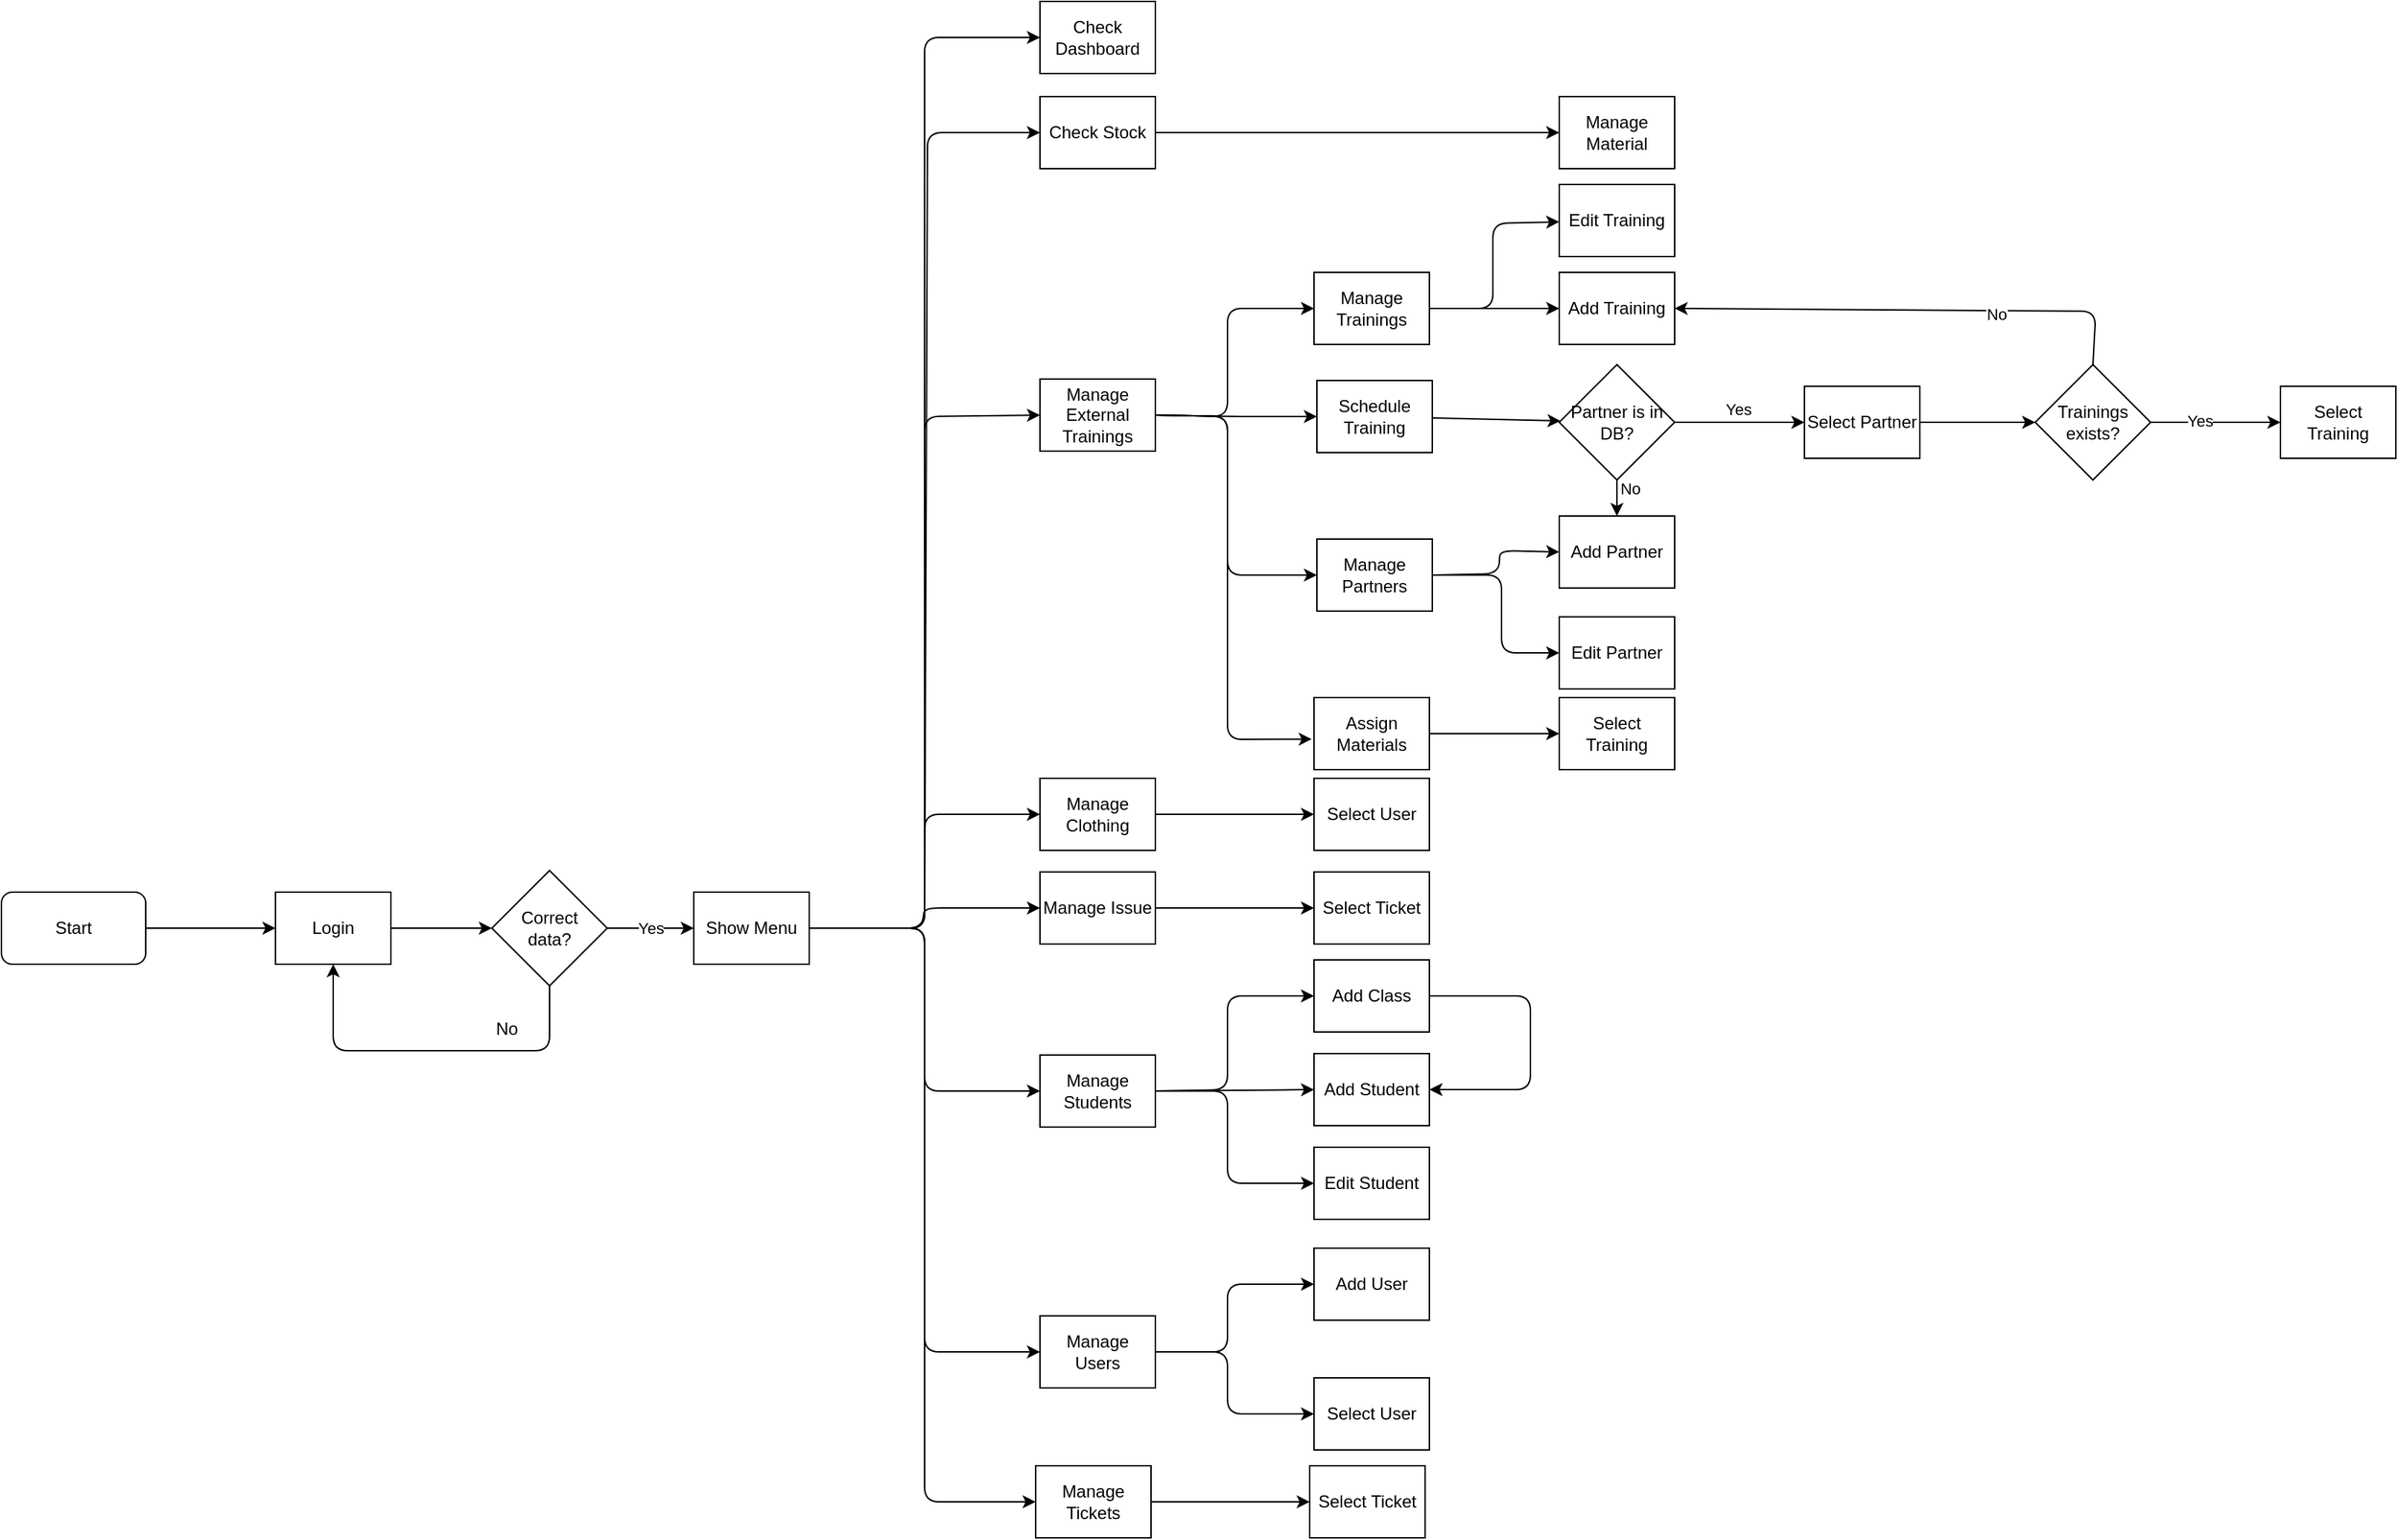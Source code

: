 <mxfile>
    <diagram id="b0YRTcxnu1cZmtQRBbmk" name="Page-1">
        <mxGraphModel dx="2451" dy="1468" grid="0" gridSize="10" guides="1" tooltips="1" connect="1" arrows="1" fold="1" page="0" pageScale="1" pageWidth="850" pageHeight="1100" math="0" shadow="0">
            <root>
                <mxCell id="0"/>
                <mxCell id="1" parent="0"/>
                <mxCell id="2" style="edgeStyle=none;html=1;entryX=0;entryY=0.5;entryDx=0;entryDy=0;" parent="1" source="3" target="5" edge="1">
                    <mxGeometry relative="1" as="geometry"/>
                </mxCell>
                <mxCell id="3" value="Start" style="rounded=1;whiteSpace=wrap;html=1;" parent="1" vertex="1">
                    <mxGeometry y="345" width="100" height="50" as="geometry"/>
                </mxCell>
                <mxCell id="4" style="edgeStyle=none;html=1;entryX=0;entryY=0.5;entryDx=0;entryDy=0;" parent="1" source="5" target="8" edge="1">
                    <mxGeometry relative="1" as="geometry"/>
                </mxCell>
                <mxCell id="5" value="Login" style="rounded=0;whiteSpace=wrap;html=1;" parent="1" vertex="1">
                    <mxGeometry x="190" y="345" width="80" height="50" as="geometry"/>
                </mxCell>
                <mxCell id="6" style="edgeStyle=none;html=1;entryX=0.5;entryY=1;entryDx=0;entryDy=0;" parent="1" source="8" target="5" edge="1">
                    <mxGeometry relative="1" as="geometry">
                        <Array as="points">
                            <mxPoint x="380" y="455"/>
                            <mxPoint x="230" y="455"/>
                        </Array>
                    </mxGeometry>
                </mxCell>
                <mxCell id="7" value="Yes" style="edgeStyle=none;html=1;entryX=0;entryY=0.5;entryDx=0;entryDy=0;" parent="1" source="8" target="10" edge="1">
                    <mxGeometry relative="1" as="geometry"/>
                </mxCell>
                <mxCell id="8" value="Correct &lt;br&gt;data?" style="rhombus;whiteSpace=wrap;html=1;" parent="1" vertex="1">
                    <mxGeometry x="340" y="330" width="80" height="80" as="geometry"/>
                </mxCell>
                <mxCell id="9" value="No" style="text;html=1;align=center;verticalAlign=middle;resizable=0;points=[];autosize=1;strokeColor=none;fillColor=none;" parent="1" vertex="1">
                    <mxGeometry x="330" y="425" width="40" height="30" as="geometry"/>
                </mxCell>
                <mxCell id="20" style="edgeStyle=none;html=1;exitX=1;exitY=0.5;exitDx=0;exitDy=0;entryX=0;entryY=0.5;entryDx=0;entryDy=0;" parent="1" source="10" target="15" edge="1">
                    <mxGeometry relative="1" as="geometry">
                        <Array as="points">
                            <mxPoint x="640" y="370"/>
                            <mxPoint x="640" y="334"/>
                            <mxPoint x="640" y="291"/>
                        </Array>
                        <mxPoint x="560" y="334" as="sourcePoint"/>
                    </mxGeometry>
                </mxCell>
                <mxCell id="22" style="edgeStyle=none;html=1;exitX=1;exitY=0.5;exitDx=0;exitDy=0;entryX=0;entryY=0.5;entryDx=0;entryDy=0;" parent="1" source="10" target="12" edge="1">
                    <mxGeometry relative="1" as="geometry">
                        <Array as="points">
                            <mxPoint x="640" y="370"/>
                            <mxPoint x="640" y="-248"/>
                        </Array>
                    </mxGeometry>
                </mxCell>
                <mxCell id="23" style="edgeStyle=none;html=1;exitX=1;exitY=0.5;exitDx=0;exitDy=0;entryX=0;entryY=0.5;entryDx=0;entryDy=0;" parent="1" source="10" target="13" edge="1">
                    <mxGeometry relative="1" as="geometry">
                        <Array as="points">
                            <mxPoint x="640" y="370"/>
                            <mxPoint x="642" y="-182"/>
                        </Array>
                    </mxGeometry>
                </mxCell>
                <mxCell id="24" style="edgeStyle=none;html=1;exitX=1;exitY=0.5;exitDx=0;exitDy=0;entryX=0;entryY=0.5;entryDx=0;entryDy=0;" parent="1" source="10" target="14" edge="1">
                    <mxGeometry relative="1" as="geometry">
                        <Array as="points">
                            <mxPoint x="640" y="370"/>
                            <mxPoint x="640" y="15"/>
                        </Array>
                    </mxGeometry>
                </mxCell>
                <mxCell id="25" style="edgeStyle=none;html=1;exitX=1;exitY=0.5;exitDx=0;exitDy=0;entryX=0;entryY=0.5;entryDx=0;entryDy=0;" parent="1" source="10" target="19" edge="1">
                    <mxGeometry relative="1" as="geometry">
                        <Array as="points">
                            <mxPoint x="640" y="370"/>
                            <mxPoint x="640" y="768"/>
                        </Array>
                    </mxGeometry>
                </mxCell>
                <mxCell id="27" style="edgeStyle=none;html=1;exitX=1;exitY=0.5;exitDx=0;exitDy=0;entryX=0;entryY=0.5;entryDx=0;entryDy=0;" parent="1" source="10" target="18" edge="1">
                    <mxGeometry relative="1" as="geometry">
                        <Array as="points">
                            <mxPoint x="640" y="370"/>
                            <mxPoint x="640" y="664"/>
                        </Array>
                    </mxGeometry>
                </mxCell>
                <mxCell id="28" style="edgeStyle=none;html=1;exitX=1;exitY=0.5;exitDx=0;exitDy=0;entryX=0;entryY=0.5;entryDx=0;entryDy=0;" parent="1" source="10" target="17" edge="1">
                    <mxGeometry relative="1" as="geometry">
                        <Array as="points">
                            <mxPoint x="640" y="370"/>
                            <mxPoint x="640" y="483"/>
                        </Array>
                    </mxGeometry>
                </mxCell>
                <mxCell id="29" style="edgeStyle=none;html=1;exitX=1;exitY=0.5;exitDx=0;exitDy=0;entryX=0;entryY=0.5;entryDx=0;entryDy=0;" parent="1" source="10" target="16" edge="1">
                    <mxGeometry relative="1" as="geometry">
                        <Array as="points">
                            <mxPoint x="638" y="370"/>
                            <mxPoint x="640" y="356"/>
                        </Array>
                        <mxPoint x="560" y="314" as="sourcePoint"/>
                    </mxGeometry>
                </mxCell>
                <mxCell id="10" value="Show Menu" style="rounded=0;whiteSpace=wrap;html=1;" parent="1" vertex="1">
                    <mxGeometry x="480" y="345" width="80" height="50" as="geometry"/>
                </mxCell>
                <mxCell id="12" value="Check Dashboard" style="rounded=0;whiteSpace=wrap;html=1;" parent="1" vertex="1">
                    <mxGeometry x="720" y="-273" width="80" height="50" as="geometry"/>
                </mxCell>
                <mxCell id="31" style="edgeStyle=none;html=1;exitX=1;exitY=0.5;exitDx=0;exitDy=0;entryX=0;entryY=0.5;entryDx=0;entryDy=0;" parent="1" source="13" target="30" edge="1">
                    <mxGeometry relative="1" as="geometry"/>
                </mxCell>
                <mxCell id="13" value="Check Stock" style="rounded=0;whiteSpace=wrap;html=1;" parent="1" vertex="1">
                    <mxGeometry x="720" y="-207" width="80" height="50" as="geometry"/>
                </mxCell>
                <mxCell id="36" style="edgeStyle=none;html=1;exitX=1;exitY=0.5;exitDx=0;exitDy=0;entryX=0;entryY=0.5;entryDx=0;entryDy=0;" parent="1" source="14" target="33" edge="1">
                    <mxGeometry relative="1" as="geometry">
                        <Array as="points">
                            <mxPoint x="850" y="15"/>
                            <mxPoint x="850" y="-60"/>
                        </Array>
                    </mxGeometry>
                </mxCell>
                <mxCell id="37" style="edgeStyle=none;html=1;exitX=1;exitY=0.5;exitDx=0;exitDy=0;entryX=0;entryY=0.5;entryDx=0;entryDy=0;" parent="1" source="14" target="32" edge="1">
                    <mxGeometry relative="1" as="geometry">
                        <Array as="points">
                            <mxPoint x="850" y="15"/>
                        </Array>
                    </mxGeometry>
                </mxCell>
                <mxCell id="38" style="edgeStyle=none;html=1;exitX=1;exitY=0.5;exitDx=0;exitDy=0;entryX=0;entryY=0.5;entryDx=0;entryDy=0;" parent="1" source="14" target="34" edge="1">
                    <mxGeometry relative="1" as="geometry">
                        <Array as="points">
                            <mxPoint x="850" y="15"/>
                            <mxPoint x="850" y="125"/>
                        </Array>
                    </mxGeometry>
                </mxCell>
                <mxCell id="39" style="edgeStyle=none;html=1;exitX=1;exitY=0.5;exitDx=0;exitDy=0;entryX=-0.02;entryY=0.577;entryDx=0;entryDy=0;entryPerimeter=0;" parent="1" source="14" target="35" edge="1">
                    <mxGeometry relative="1" as="geometry">
                        <Array as="points">
                            <mxPoint x="850" y="15"/>
                            <mxPoint x="850" y="239"/>
                        </Array>
                    </mxGeometry>
                </mxCell>
                <mxCell id="14" value="Manage External Trainings" style="rounded=0;whiteSpace=wrap;html=1;" parent="1" vertex="1">
                    <mxGeometry x="720" y="-11" width="80" height="50" as="geometry"/>
                </mxCell>
                <mxCell id="41" style="edgeStyle=none;html=1;exitX=1;exitY=0.5;exitDx=0;exitDy=0;entryX=0;entryY=0.5;entryDx=0;entryDy=0;" parent="1" source="15" target="40" edge="1">
                    <mxGeometry relative="1" as="geometry"/>
                </mxCell>
                <mxCell id="15" value="Manage Clothing&lt;span style=&quot;color: rgba(0, 0, 0, 0); font-family: monospace; font-size: 0px; text-align: start;&quot;&gt;%3CmxGraphModel%3E%3Croot%3E%3CmxCell%20id%3D%220%22%2F%3E%3CmxCell%20id%3D%221%22%20parent%3D%220%22%2F%3E%3CmxCell%20id%3D%222%22%20value%3D%22Show%20Menu%22%20style%3D%22rounded%3D0%3BwhiteSpace%3Dwrap%3Bhtml%3D1%3B%22%20vertex%3D%221%22%20parent%3D%221%22%3E%3CmxGeometry%20x%3D%22480%22%20y%3D%22345%22%20width%3D%2280%22%20height%3D%2250%22%20as%3D%22geometry%22%2F%3E%3C%2FmxCell%3E%3C%2Froot%3E%3C%2FmxGraphModel%3E&lt;/span&gt;" style="rounded=0;whiteSpace=wrap;html=1;" parent="1" vertex="1">
                    <mxGeometry x="720" y="266" width="80" height="50" as="geometry"/>
                </mxCell>
                <mxCell id="43" style="edgeStyle=none;html=1;exitX=1;exitY=0.5;exitDx=0;exitDy=0;entryX=0;entryY=0.5;entryDx=0;entryDy=0;" parent="1" source="16" target="42" edge="1">
                    <mxGeometry relative="1" as="geometry"/>
                </mxCell>
                <mxCell id="16" value="Manage Issue" style="rounded=0;whiteSpace=wrap;html=1;" parent="1" vertex="1">
                    <mxGeometry x="720" y="331" width="80" height="50" as="geometry"/>
                </mxCell>
                <mxCell id="47" style="edgeStyle=none;html=1;exitX=1;exitY=0.5;exitDx=0;exitDy=0;entryX=0;entryY=0.5;entryDx=0;entryDy=0;" parent="1" source="17" target="44" edge="1">
                    <mxGeometry relative="1" as="geometry">
                        <Array as="points">
                            <mxPoint x="850" y="482"/>
                            <mxPoint x="850" y="417"/>
                        </Array>
                    </mxGeometry>
                </mxCell>
                <mxCell id="48" style="edgeStyle=none;html=1;exitX=1;exitY=0.5;exitDx=0;exitDy=0;entryX=0;entryY=0.5;entryDx=0;entryDy=0;" parent="1" source="17" target="60" edge="1">
                    <mxGeometry relative="1" as="geometry">
                        <Array as="points">
                            <mxPoint x="850" y="483"/>
                            <mxPoint x="850" y="547"/>
                        </Array>
                    </mxGeometry>
                </mxCell>
                <mxCell id="61" style="edgeStyle=none;html=1;exitX=1;exitY=0.5;exitDx=0;exitDy=0;entryX=0;entryY=0.5;entryDx=0;entryDy=0;" parent="1" source="17" target="45" edge="1">
                    <mxGeometry relative="1" as="geometry"/>
                </mxCell>
                <mxCell id="17" value="Manage Students" style="rounded=0;whiteSpace=wrap;html=1;" parent="1" vertex="1">
                    <mxGeometry x="720" y="458" width="80" height="50" as="geometry"/>
                </mxCell>
                <mxCell id="52" style="edgeStyle=none;html=1;exitX=1;exitY=0.5;exitDx=0;exitDy=0;entryX=0;entryY=0.5;entryDx=0;entryDy=0;" parent="1" source="18" target="50" edge="1">
                    <mxGeometry relative="1" as="geometry">
                        <Array as="points">
                            <mxPoint x="850" y="664"/>
                            <mxPoint x="850" y="617"/>
                        </Array>
                    </mxGeometry>
                </mxCell>
                <mxCell id="53" style="edgeStyle=none;html=1;exitX=1;exitY=0.5;exitDx=0;exitDy=0;entryX=0;entryY=0.5;entryDx=0;entryDy=0;" parent="1" source="18" target="51" edge="1">
                    <mxGeometry relative="1" as="geometry">
                        <Array as="points">
                            <mxPoint x="850" y="664"/>
                            <mxPoint x="850" y="707"/>
                        </Array>
                    </mxGeometry>
                </mxCell>
                <mxCell id="18" value="Manage Users" style="rounded=0;whiteSpace=wrap;html=1;" parent="1" vertex="1">
                    <mxGeometry x="720" y="639" width="80" height="50" as="geometry"/>
                </mxCell>
                <mxCell id="55" value="" style="edgeStyle=none;html=1;" parent="1" source="19" target="54" edge="1">
                    <mxGeometry relative="1" as="geometry"/>
                </mxCell>
                <mxCell id="19" value="Manage Tickets" style="rounded=0;whiteSpace=wrap;html=1;" parent="1" vertex="1">
                    <mxGeometry x="717" y="743" width="80" height="50" as="geometry"/>
                </mxCell>
                <mxCell id="30" value="Manage Material" style="rounded=0;whiteSpace=wrap;html=1;" parent="1" vertex="1">
                    <mxGeometry x="1080" y="-207" width="80" height="50" as="geometry"/>
                </mxCell>
                <mxCell id="70" value="" style="edgeStyle=none;html=1;" parent="1" source="32" target="69" edge="1">
                    <mxGeometry relative="1" as="geometry"/>
                </mxCell>
                <mxCell id="32" value="Schedule Training" style="rounded=0;whiteSpace=wrap;html=1;" parent="1" vertex="1">
                    <mxGeometry x="912" y="-10" width="80" height="50" as="geometry"/>
                </mxCell>
                <mxCell id="57" value="" style="edgeStyle=none;html=1;exitX=1;exitY=0.5;exitDx=0;exitDy=0;" parent="1" source="33" target="56" edge="1">
                    <mxGeometry relative="1" as="geometry">
                        <Array as="points">
                            <mxPoint x="1034" y="-60"/>
                            <mxPoint x="1034" y="-119"/>
                        </Array>
                    </mxGeometry>
                </mxCell>
                <mxCell id="78" style="edgeStyle=none;html=1;exitX=1;exitY=0.5;exitDx=0;exitDy=0;entryX=0;entryY=0.5;entryDx=0;entryDy=0;" parent="1" source="33" target="77" edge="1">
                    <mxGeometry relative="1" as="geometry">
                        <Array as="points">
                            <mxPoint x="1030" y="-60"/>
                        </Array>
                    </mxGeometry>
                </mxCell>
                <mxCell id="33" value="Manage Trainings" style="rounded=0;whiteSpace=wrap;html=1;" parent="1" vertex="1">
                    <mxGeometry x="910" y="-85" width="80" height="50" as="geometry"/>
                </mxCell>
                <mxCell id="62" style="edgeStyle=none;html=1;exitX=1;exitY=0.5;exitDx=0;exitDy=0;entryX=0;entryY=0.5;entryDx=0;entryDy=0;" parent="1" source="34" target="58" edge="1">
                    <mxGeometry relative="1" as="geometry">
                        <Array as="points">
                            <mxPoint x="1038" y="124"/>
                            <mxPoint x="1039" y="108"/>
                        </Array>
                    </mxGeometry>
                </mxCell>
                <mxCell id="63" style="edgeStyle=none;html=1;exitX=1;exitY=0.5;exitDx=0;exitDy=0;entryX=0;entryY=0.5;entryDx=0;entryDy=0;" parent="1" source="34" target="59" edge="1">
                    <mxGeometry relative="1" as="geometry">
                        <Array as="points">
                            <mxPoint x="1040" y="125"/>
                            <mxPoint x="1040" y="179"/>
                        </Array>
                    </mxGeometry>
                </mxCell>
                <mxCell id="34" value="Manage Partners" style="rounded=0;whiteSpace=wrap;html=1;" parent="1" vertex="1">
                    <mxGeometry x="912" y="100" width="80" height="50" as="geometry"/>
                </mxCell>
                <mxCell id="65" value="" style="edgeStyle=none;html=1;" parent="1" source="35" target="64" edge="1">
                    <mxGeometry relative="1" as="geometry"/>
                </mxCell>
                <mxCell id="35" value="Assign Materials" style="rounded=0;whiteSpace=wrap;html=1;" parent="1" vertex="1">
                    <mxGeometry x="910" y="210" width="80" height="50" as="geometry"/>
                </mxCell>
                <mxCell id="40" value="Select User" style="rounded=0;whiteSpace=wrap;html=1;" parent="1" vertex="1">
                    <mxGeometry x="910" y="266" width="80" height="50" as="geometry"/>
                </mxCell>
                <mxCell id="42" value="Select Ticket" style="rounded=0;whiteSpace=wrap;html=1;" parent="1" vertex="1">
                    <mxGeometry x="910" y="331" width="80" height="50" as="geometry"/>
                </mxCell>
                <mxCell id="49" style="edgeStyle=none;html=1;exitX=1;exitY=0.5;exitDx=0;exitDy=0;entryX=1;entryY=0.5;entryDx=0;entryDy=0;" parent="1" source="44" target="45" edge="1">
                    <mxGeometry relative="1" as="geometry">
                        <mxPoint x="1050" y="472" as="targetPoint"/>
                        <Array as="points">
                            <mxPoint x="1060" y="417"/>
                            <mxPoint x="1060" y="482"/>
                        </Array>
                    </mxGeometry>
                </mxCell>
                <mxCell id="44" value="Add Class" style="rounded=0;whiteSpace=wrap;html=1;" parent="1" vertex="1">
                    <mxGeometry x="910" y="392" width="80" height="50" as="geometry"/>
                </mxCell>
                <mxCell id="45" value="Add Student" style="rounded=0;whiteSpace=wrap;html=1;" parent="1" vertex="1">
                    <mxGeometry x="910" y="457" width="80" height="50" as="geometry"/>
                </mxCell>
                <mxCell id="50" value="Add User" style="rounded=0;whiteSpace=wrap;html=1;" parent="1" vertex="1">
                    <mxGeometry x="910" y="592" width="80" height="50" as="geometry"/>
                </mxCell>
                <mxCell id="51" value="Select User" style="rounded=0;whiteSpace=wrap;html=1;" parent="1" vertex="1">
                    <mxGeometry x="910" y="682" width="80" height="50" as="geometry"/>
                </mxCell>
                <mxCell id="54" value="Select Ticket" style="rounded=0;whiteSpace=wrap;html=1;" parent="1" vertex="1">
                    <mxGeometry x="907" y="743" width="80" height="50" as="geometry"/>
                </mxCell>
                <mxCell id="56" value="Edit Training" style="rounded=0;whiteSpace=wrap;html=1;" parent="1" vertex="1">
                    <mxGeometry x="1080" y="-146" width="80" height="50" as="geometry"/>
                </mxCell>
                <mxCell id="58" value="Add Partner" style="rounded=0;whiteSpace=wrap;html=1;" parent="1" vertex="1">
                    <mxGeometry x="1080" y="84" width="80" height="50" as="geometry"/>
                </mxCell>
                <mxCell id="59" value="Edit Partner" style="rounded=0;whiteSpace=wrap;html=1;" parent="1" vertex="1">
                    <mxGeometry x="1080" y="154" width="80" height="50" as="geometry"/>
                </mxCell>
                <mxCell id="60" value="Edit Student" style="rounded=0;whiteSpace=wrap;html=1;" parent="1" vertex="1">
                    <mxGeometry x="910" y="522" width="80" height="50" as="geometry"/>
                </mxCell>
                <mxCell id="64" value="Select Training" style="rounded=0;whiteSpace=wrap;html=1;" parent="1" vertex="1">
                    <mxGeometry x="1080" y="210" width="80" height="50" as="geometry"/>
                </mxCell>
                <mxCell id="72" value="" style="edgeStyle=none;html=1;" parent="1" source="69" target="71" edge="1">
                    <mxGeometry relative="1" as="geometry"/>
                </mxCell>
                <mxCell id="73" value="Yes" style="edgeLabel;html=1;align=center;verticalAlign=middle;resizable=0;points=[];" parent="72" vertex="1" connectable="0">
                    <mxGeometry x="0.334" y="-1" relative="1" as="geometry">
                        <mxPoint x="-16" y="-10" as="offset"/>
                    </mxGeometry>
                </mxCell>
                <mxCell id="75" style="edgeStyle=none;html=1;exitX=0.5;exitY=1;exitDx=0;exitDy=0;entryX=0.5;entryY=0;entryDx=0;entryDy=0;" parent="1" source="69" target="58" edge="1">
                    <mxGeometry relative="1" as="geometry"/>
                </mxCell>
                <mxCell id="76" value="No" style="edgeLabel;html=1;align=center;verticalAlign=middle;resizable=0;points=[];" parent="75" vertex="1" connectable="0">
                    <mxGeometry x="-0.52" relative="1" as="geometry">
                        <mxPoint x="9" as="offset"/>
                    </mxGeometry>
                </mxCell>
                <mxCell id="69" value="Partner is in DB?" style="rhombus;whiteSpace=wrap;html=1;rounded=0;" parent="1" vertex="1">
                    <mxGeometry x="1080" y="-21" width="80" height="80" as="geometry"/>
                </mxCell>
                <mxCell id="80" value="" style="edgeStyle=none;html=1;" parent="1" source="71" target="79" edge="1">
                    <mxGeometry relative="1" as="geometry"/>
                </mxCell>
                <mxCell id="71" value="Select Partner" style="rounded=0;whiteSpace=wrap;html=1;" parent="1" vertex="1">
                    <mxGeometry x="1250" y="-6" width="80" height="50" as="geometry"/>
                </mxCell>
                <mxCell id="77" value="Add Training" style="rounded=0;whiteSpace=wrap;html=1;" parent="1" vertex="1">
                    <mxGeometry x="1080" y="-85" width="80" height="50" as="geometry"/>
                </mxCell>
                <mxCell id="84" value="" style="edgeStyle=none;html=1;" parent="1" source="79" target="83" edge="1">
                    <mxGeometry relative="1" as="geometry"/>
                </mxCell>
                <mxCell id="85" value="Yes" style="edgeLabel;html=1;align=center;verticalAlign=middle;resizable=0;points=[];" parent="84" vertex="1" connectable="0">
                    <mxGeometry x="-0.26" y="1" relative="1" as="geometry">
                        <mxPoint as="offset"/>
                    </mxGeometry>
                </mxCell>
                <mxCell id="86" style="edgeStyle=none;html=1;exitX=0.5;exitY=0;exitDx=0;exitDy=0;entryX=1;entryY=0.5;entryDx=0;entryDy=0;" parent="1" source="79" target="77" edge="1">
                    <mxGeometry relative="1" as="geometry">
                        <Array as="points">
                            <mxPoint x="1452" y="-58"/>
                        </Array>
                    </mxGeometry>
                </mxCell>
                <mxCell id="87" value="No" style="edgeLabel;html=1;align=center;verticalAlign=middle;resizable=0;points=[];" parent="86" vertex="1" connectable="0">
                    <mxGeometry x="-0.357" y="2" relative="1" as="geometry">
                        <mxPoint as="offset"/>
                    </mxGeometry>
                </mxCell>
                <mxCell id="79" value="Trainings exists?" style="rhombus;whiteSpace=wrap;html=1;rounded=0;" parent="1" vertex="1">
                    <mxGeometry x="1410" y="-21" width="80" height="80" as="geometry"/>
                </mxCell>
                <mxCell id="83" value="Select Training" style="rounded=0;whiteSpace=wrap;html=1;" parent="1" vertex="1">
                    <mxGeometry x="1580" y="-6" width="80" height="50" as="geometry"/>
                </mxCell>
            </root>
        </mxGraphModel>
    </diagram>
</mxfile>